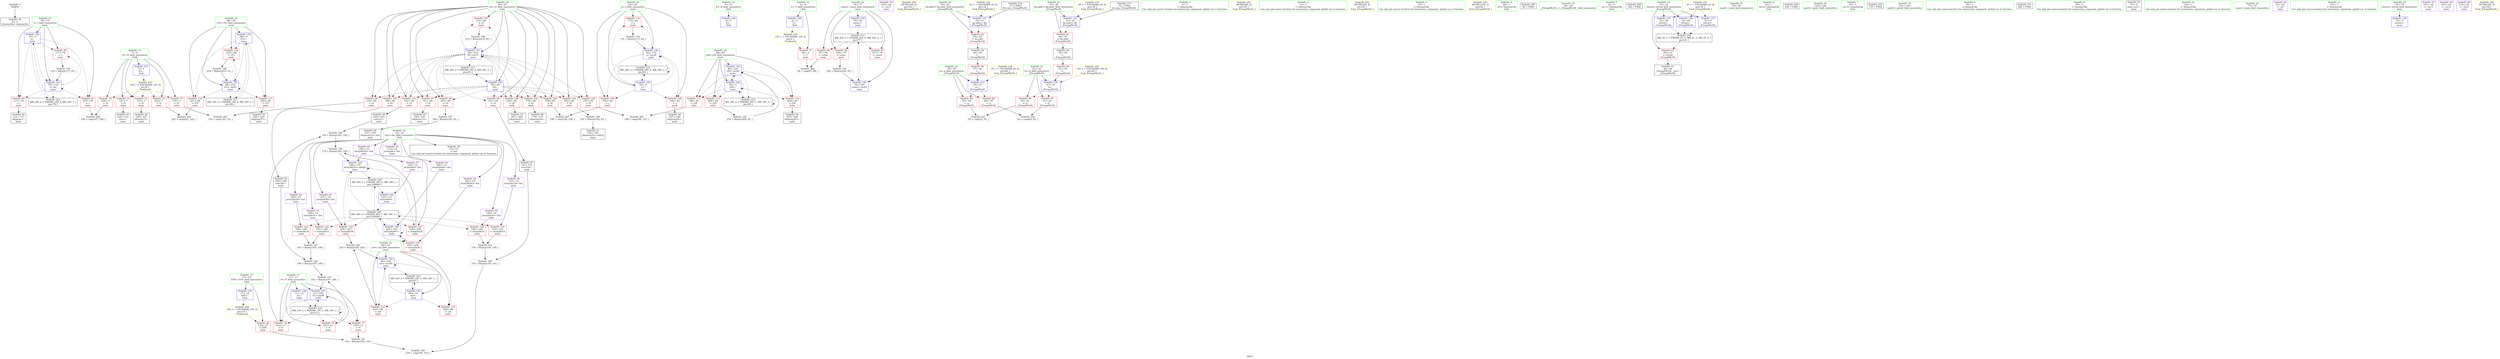 digraph "SVFG" {
	label="SVFG";

	Node0x55650f62bd00 [shape=record,color=grey,label="{NodeID: 0\nNullPtr}"];
	Node0x55650f62bd00 -> Node0x55650f64b6e0[style=solid];
	Node0x55650f64c1d0 [shape=record,color=red,label="{NodeID: 97\n141\<--80\n\<--i9\nmain\n}"];
	Node0x55650f64c1d0 -> Node0x55650f64be90[style=solid];
	Node0x55650f64ab30 [shape=record,color=green,label="{NodeID: 14\n9\<--10\nK\<--K_field_insensitive\nGlob }"];
	Node0x55650f64ab30 -> Node0x55650f6522a0[style=solid];
	Node0x55650f64fbe0 [shape=record,color=grey,label="{NodeID: 194\n190 = Binary(187, 189, )\n}"];
	Node0x55650f64fbe0 -> Node0x55650f64fa60[style=solid];
	Node0x55650f64cd30 [shape=record,color=red,label="{NodeID: 111\n196\<--84\n\<--j39\nmain\n}"];
	Node0x55650f64cd30 -> Node0x55650f6504e0[style=solid];
	Node0x55650f64b000 [shape=record,color=green,label="{NodeID: 28\n80\<--81\ni9\<--i9_field_insensitive\nmain\n}"];
	Node0x55650f64b000 -> Node0x55650f64c100[style=solid];
	Node0x55650f64b000 -> Node0x55650f64c1d0[style=solid];
	Node0x55650f64b000 -> Node0x55650f64c2a0[style=solid];
	Node0x55650f64b000 -> Node0x55650f64c370[style=solid];
	Node0x55650f64b000 -> Node0x55650f64c440[style=solid];
	Node0x55650f64b000 -> Node0x55650f64c510[style=solid];
	Node0x55650f64b000 -> Node0x55650f64c5e0[style=solid];
	Node0x55650f64b000 -> Node0x55650f64c6b0[style=solid];
	Node0x55650f64b000 -> Node0x55650f64c780[style=solid];
	Node0x55650f64b000 -> Node0x55650f64c850[style=solid];
	Node0x55650f64b000 -> Node0x55650f64c920[style=solid];
	Node0x55650f64b000 -> Node0x55650f64c9f0[style=solid];
	Node0x55650f64b000 -> Node0x55650f652f60[style=solid];
	Node0x55650f64b000 -> Node0x55650f6535e0[style=solid];
	Node0x55650f651fd0 [shape=record,color=red,label="{NodeID: 125\n228\<--227\n\<--arrayidx58\nmain\n}"];
	Node0x55650f651fd0 -> Node0x55650f6554a0[style=solid];
	Node0x55650f64bc20 [shape=record,color=black,label="{NodeID: 42\n112\<--111\nidxprom\<--\nmain\n}"];
	Node0x55650f652c20 [shape=record,color=blue,label="{NodeID: 139\n76\<--65\ncases\<--\nmain\n}"];
	Node0x55650f652c20 -> Node0x55650f660990[style=dashed];
	Node0x55650f64d7a0 [shape=record,color=purple,label="{NodeID: 56\n113\<--14\narrayidx\<--list\nmain\n}"];
	Node0x55650f668030 [shape=record,color=yellow,style=double,label="{NodeID: 236\n12V_1 = ENCHI(MR_12V_0)\npts\{6 \}\nFun[main]}"];
	Node0x55650f668030 -> Node0x55650f64e3d0[style=dashed];
	Node0x55650f653780 [shape=record,color=blue,label="{NodeID: 153\n88\<--5\ni53\<--\nmain\n}"];
	Node0x55650f653780 -> Node0x55650f651880[style=dashed];
	Node0x55650f653780 -> Node0x55650f651950[style=dashed];
	Node0x55650f653780 -> Node0x55650f651a20[style=dashed];
	Node0x55650f653780 -> Node0x55650f653920[style=dashed];
	Node0x55650f653780 -> Node0x55650f662790[style=dashed];
	Node0x55650f64e300 [shape=record,color=purple,label="{NodeID: 70\n239\<--26\n\<--.str.3\nmain\n}"];
	Node0x55650f6696e0 [shape=record,color=yellow,style=double,label="{NodeID: 250\nRETMU(4V_2)\npts\{36 \}\nFun[_Z3cmpPKvS0_]}"];
	Node0x55650f64ee60 [shape=record,color=red,label="{NodeID: 84\n53\<--39\n\<--a\n_Z3cmpPKvS0_\n}"];
	Node0x55650f64ee60 -> Node0x55650f658130[style=solid];
	Node0x55650f63de90 [shape=record,color=green,label="{NodeID: 1\n5\<--1\n\<--dummyObj\nCan only get source location for instruction, argument, global var or function.}"];
	Node0x55650f64c2a0 [shape=record,color=red,label="{NodeID: 98\n145\<--80\n\<--i9\nmain\n}"];
	Node0x55650f64c2a0 -> Node0x55650f655920[style=solid];
	Node0x55650f63dbe0 [shape=record,color=green,label="{NodeID: 15\n11\<--13\nP\<--P_field_insensitive\nGlob }"];
	Node0x55650f63dbe0 -> Node0x55650f64e8b0[style=solid];
	Node0x55650f63dbe0 -> Node0x55650f64e980[style=solid];
	Node0x55650f63dbe0 -> Node0x55650f64ea50[style=solid];
	Node0x55650f63dbe0 -> Node0x55650f6523a0[style=solid];
	Node0x55650f63dbe0 -> Node0x55650f6532a0[style=solid];
	Node0x55650f64fd60 [shape=record,color=grey,label="{NodeID: 195\n170 = Binary(169, 165, )\n}"];
	Node0x55650f64fd60 -> Node0x55650f653100[style=solid];
	Node0x55650f64ce00 [shape=record,color=red,label="{NodeID: 112\n204\<--84\n\<--j39\nmain\n}"];
	Node0x55650f64ce00 -> Node0x55650f64d600[style=solid];
	Node0x55650f64b0d0 [shape=record,color=green,label="{NodeID: 29\n82\<--83\nj\<--j_field_insensitive\nmain\n}"];
	Node0x55650f64b0d0 -> Node0x55650f64cac0[style=solid];
	Node0x55650f64b0d0 -> Node0x55650f64cb90[style=solid];
	Node0x55650f64b0d0 -> Node0x55650f64cc60[style=solid];
	Node0x55650f64b0d0 -> Node0x55650f653030[style=solid];
	Node0x55650f64b0d0 -> Node0x55650f6531d0[style=solid];
	Node0x55650f6520a0 [shape=record,color=blue,label="{NodeID: 126\n4\<--5\nT\<--\nGlob }"];
	Node0x55650f6520a0 -> Node0x55650f668030[style=dashed];
	Node0x55650f64bcf0 [shape=record,color=black,label="{NodeID: 43\n122\<--121\nconv\<--\nmain\n}"];
	Node0x55650f652cf0 [shape=record,color=blue,label="{NodeID: 140\n78\<--5\ni\<--\nmain\n}"];
	Node0x55650f652cf0 -> Node0x55650f64f5b0[style=dashed];
	Node0x55650f652cf0 -> Node0x55650f64f680[style=dashed];
	Node0x55650f652cf0 -> Node0x55650f64f750[style=dashed];
	Node0x55650f652cf0 -> Node0x55650f652dc0[style=dashed];
	Node0x55650f652cf0 -> Node0x55650f660e90[style=dashed];
	Node0x55650f64d870 [shape=record,color=purple,label="{NodeID: 57\n129\<--14\narrayidx8\<--list\nmain\n}"];
	Node0x55650f64d870 -> Node0x55650f652e90[style=solid];
	Node0x55650f668140 [shape=record,color=yellow,style=double,label="{NodeID: 237\n14V_1 = ENCHI(MR_14V_0)\npts\{8 \}\nFun[main]}"];
	Node0x55650f668140 -> Node0x55650f64e4a0[style=dashed];
	Node0x55650f668140 -> Node0x55650f64e570[style=dashed];
	Node0x55650f668140 -> Node0x55650f64e640[style=dashed];
	Node0x55650f668140 -> Node0x55650f64e710[style=dashed];
	Node0x55650f668140 -> Node0x55650f64e7e0[style=dashed];
	Node0x55650f653850 [shape=record,color=blue,label="{NodeID: 154\n86\<--230\nsol\<--mul59\nmain\n}"];
	Node0x55650f653850 -> Node0x55650f64cfa0[style=dashed];
	Node0x55650f653850 -> Node0x55650f64d070[style=dashed];
	Node0x55650f653850 -> Node0x55650f653850[style=dashed];
	Node0x55650f653850 -> Node0x55650f662290[style=dashed];
	Node0x55650f64e3d0 [shape=record,color=red,label="{NodeID: 71\n98\<--4\n\<--T\nmain\n}"];
	Node0x55650f64e3d0 -> Node0x55650f658430[style=solid];
	Node0x55650f6697c0 [shape=record,color=yellow,style=double,label="{NodeID: 251\nRETMU(6V_2)\npts\{38 \}\nFun[_Z3cmpPKvS0_]}"];
	Node0x55650f64ef30 [shape=record,color=red,label="{NodeID: 85\n60\<--39\n\<--a\n_Z3cmpPKvS0_\n}"];
	Node0x55650f64ef30 -> Node0x55650f6582b0[style=solid];
	Node0x55650f64a650 [shape=record,color=green,label="{NodeID: 2\n12\<--1\n\<--dummyObj\nCan only get source location for instruction, argument, global var or function.}"];
	Node0x55650f6551a0 [shape=record,color=grey,label="{NodeID: 182\n210 = Binary(209, 65, )\n}"];
	Node0x55650f6551a0 -> Node0x55650f653510[style=solid];
	Node0x55650f64c370 [shape=record,color=red,label="{NodeID: 99\n151\<--80\n\<--i9\nmain\n}"];
	Node0x55650f64c370 -> Node0x55650f64c030[style=solid];
	Node0x55650f63dcb0 [shape=record,color=green,label="{NodeID: 16\n14\<--16\nlist\<--list_field_insensitive\nGlob }"];
	Node0x55650f63dcb0 -> Node0x55650f64b8b0[style=solid];
	Node0x55650f63dcb0 -> Node0x55650f64d7a0[style=solid];
	Node0x55650f63dcb0 -> Node0x55650f64d870[style=solid];
	Node0x55650f63dcb0 -> Node0x55650f64d940[style=solid];
	Node0x55650f63dcb0 -> Node0x55650f64da10[style=solid];
	Node0x55650f63dcb0 -> Node0x55650f64dae0[style=solid];
	Node0x55650f63dcb0 -> Node0x55650f64dbb0[style=solid];
	Node0x55650f63dcb0 -> Node0x55650f64dc80[style=solid];
	Node0x55650f63dcb0 -> Node0x55650f64dd50[style=solid];
	Node0x55650f63dcb0 -> Node0x55650f64de20[style=solid];
	Node0x55650f63dcb0 -> Node0x55650f64def0[style=solid];
	Node0x55650f64fee0 [shape=record,color=grey,label="{NodeID: 196\n183 = Binary(182, 65, )\n}"];
	Node0x55650f64fee0 -> Node0x55650f64d390[style=solid];
	Node0x55650f64ced0 [shape=record,color=red,label="{NodeID: 113\n209\<--84\n\<--j39\nmain\n}"];
	Node0x55650f64ced0 -> Node0x55650f6551a0[style=solid];
	Node0x55650f64b1a0 [shape=record,color=green,label="{NodeID: 30\n84\<--85\nj39\<--j39_field_insensitive\nmain\n}"];
	Node0x55650f64b1a0 -> Node0x55650f64cd30[style=solid];
	Node0x55650f64b1a0 -> Node0x55650f64ce00[style=solid];
	Node0x55650f64b1a0 -> Node0x55650f64ced0[style=solid];
	Node0x55650f64b1a0 -> Node0x55650f653370[style=solid];
	Node0x55650f64b1a0 -> Node0x55650f653510[style=solid];
	Node0x55650f660490 [shape=record,color=black,label="{NodeID: 210\nMR_16V_2 = PHI(MR_16V_3, MR_16V_1, )\npts\{13 \}\n}"];
	Node0x55650f660490 -> Node0x55650f64e8b0[style=dashed];
	Node0x55650f660490 -> Node0x55650f64e980[style=dashed];
	Node0x55650f660490 -> Node0x55650f64ea50[style=dashed];
	Node0x55650f660490 -> Node0x55650f6532a0[style=dashed];
	Node0x55650f660490 -> Node0x55650f660490[style=dashed];
	Node0x55650f6521a0 [shape=record,color=blue,label="{NodeID: 127\n7\<--5\nN\<--\nGlob }"];
	Node0x55650f6521a0 -> Node0x55650f668140[style=dashed];
	Node0x55650f64bdc0 [shape=record,color=black,label="{NodeID: 44\n128\<--127\nidxprom7\<--\nmain\n}"];
	Node0x55650f652dc0 [shape=record,color=blue,label="{NodeID: 141\n78\<--118\ni\<--inc\nmain\n}"];
	Node0x55650f652dc0 -> Node0x55650f64f5b0[style=dashed];
	Node0x55650f652dc0 -> Node0x55650f64f680[style=dashed];
	Node0x55650f652dc0 -> Node0x55650f64f750[style=dashed];
	Node0x55650f652dc0 -> Node0x55650f652dc0[style=dashed];
	Node0x55650f652dc0 -> Node0x55650f660e90[style=dashed];
	Node0x55650f64d940 [shape=record,color=purple,label="{NodeID: 58\n143\<--14\narrayidx14\<--list\nmain\n}"];
	Node0x55650f64d940 -> Node0x55650f651af0[style=solid];
	Node0x55650f653920 [shape=record,color=blue,label="{NodeID: 155\n88\<--234\ni53\<--inc61\nmain\n}"];
	Node0x55650f653920 -> Node0x55650f651880[style=dashed];
	Node0x55650f653920 -> Node0x55650f651950[style=dashed];
	Node0x55650f653920 -> Node0x55650f651a20[style=dashed];
	Node0x55650f653920 -> Node0x55650f653920[style=dashed];
	Node0x55650f653920 -> Node0x55650f662790[style=dashed];
	Node0x55650f64e4a0 [shape=record,color=red,label="{NodeID: 72\n108\<--7\n\<--N\nmain\n}"];
	Node0x55650f64e4a0 -> Node0x55650f6585b0[style=solid];
	Node0x55650f6698a0 [shape=record,color=yellow,style=double,label="{NodeID: 252\nRETMU(8V_2)\npts\{40 \}\nFun[_Z3cmpPKvS0_]}"];
	Node0x55650f64f000 [shape=record,color=red,label="{NodeID: 86\n54\<--41\n\<--b\n_Z3cmpPKvS0_\n}"];
	Node0x55650f64f000 -> Node0x55650f658130[style=solid];
	Node0x55650f64a6e0 [shape=record,color=green,label="{NodeID: 3\n18\<--1\n\<--dummyObj\nCan only get source location for instruction, argument, global var or function.}"];
	Node0x55650f655320 [shape=record,color=grey,label="{NodeID: 183\n150 = Binary(144, 149, )\n}"];
	Node0x55650f655320 -> Node0x55650f655620[style=solid];
	Node0x55650f64c440 [shape=record,color=red,label="{NodeID: 100\n159\<--80\n\<--i9\nmain\n}"];
	Node0x55650f64c440 -> Node0x55650f658730[style=solid];
	Node0x55650f63dd80 [shape=record,color=green,label="{NodeID: 17\n17\<--19\nEPS\<--EPS_field_insensitive\nGlob }"];
	Node0x55650f63dd80 -> Node0x55650f64eb20[style=solid];
	Node0x55650f63dd80 -> Node0x55650f6524a0[style=solid];
	Node0x55650f650060 [shape=record,color=grey,label="{NodeID: 197\n187 = Binary(181, 186, )\n}"];
	Node0x55650f650060 -> Node0x55650f64fbe0[style=solid];
	Node0x55650f64cfa0 [shape=record,color=red,label="{NodeID: 114\n229\<--86\n\<--sol\nmain\n}"];
	Node0x55650f64cfa0 -> Node0x55650f6554a0[style=solid];
	Node0x55650f64b270 [shape=record,color=green,label="{NodeID: 31\n86\<--87\nsol\<--sol_field_insensitive\nmain\n}"];
	Node0x55650f64b270 -> Node0x55650f64cfa0[style=solid];
	Node0x55650f64b270 -> Node0x55650f64d070[style=solid];
	Node0x55650f64b270 -> Node0x55650f6536b0[style=solid];
	Node0x55650f64b270 -> Node0x55650f653850[style=solid];
	Node0x55650f660990 [shape=record,color=black,label="{NodeID: 211\nMR_22V_3 = PHI(MR_22V_4, MR_22V_2, )\npts\{77 \}\n}"];
	Node0x55650f660990 -> Node0x55650f64f340[style=dashed];
	Node0x55650f660990 -> Node0x55650f64f410[style=dashed];
	Node0x55650f660990 -> Node0x55650f64f4e0[style=dashed];
	Node0x55650f660990 -> Node0x55650f6539f0[style=dashed];
	Node0x55650f6522a0 [shape=record,color=blue,label="{NodeID: 128\n9\<--5\nK\<--\nGlob }"];
	Node0x55650f64be90 [shape=record,color=black,label="{NodeID: 45\n142\<--141\nidxprom13\<--\nmain\n}"];
	Node0x55650f652e90 [shape=record,color=blue,label="{NodeID: 142\n129\<--131\narrayidx8\<--\nmain\n}"];
	Node0x55650f652e90 -> Node0x55650f665490[style=dashed];
	Node0x55650f64da10 [shape=record,color=purple,label="{NodeID: 59\n148\<--14\narrayidx16\<--list\nmain\n}"];
	Node0x55650f64da10 -> Node0x55650f651bc0[style=solid];
	Node0x55650f668300 [shape=record,color=yellow,style=double,label="{NodeID: 239\n18V_1 = ENCHI(MR_18V_0)\npts\{19 \}\nFun[main]}"];
	Node0x55650f668300 -> Node0x55650f64eb20[style=dashed];
	Node0x55650f6539f0 [shape=record,color=blue,label="{NodeID: 156\n76\<--245\ncases\<--inc65\nmain\n}"];
	Node0x55650f6539f0 -> Node0x55650f660990[style=dashed];
	Node0x55650f64e570 [shape=record,color=red,label="{NodeID: 73\n121\<--7\n\<--N\nmain\n}"];
	Node0x55650f64e570 -> Node0x55650f64bcf0[style=solid];
	Node0x55650f669980 [shape=record,color=yellow,style=double,label="{NodeID: 253\nRETMU(10V_2)\npts\{42 \}\nFun[_Z3cmpPKvS0_]}"];
	Node0x55650f64f0d0 [shape=record,color=red,label="{NodeID: 87\n61\<--41\n\<--b\n_Z3cmpPKvS0_\n}"];
	Node0x55650f64f0d0 -> Node0x55650f6582b0[style=solid];
	Node0x55650f63eff0 [shape=record,color=green,label="{NodeID: 4\n20\<--1\n.str\<--dummyObj\nGlob }"];
	Node0x55650f675140 [shape=record,color=black,label="{NodeID: 267\n92 = PHI()\n}"];
	Node0x55650f6554a0 [shape=record,color=grey,label="{NodeID: 184\n230 = Binary(229, 228, )\n}"];
	Node0x55650f6554a0 -> Node0x55650f653850[style=solid];
	Node0x55650f64c510 [shape=record,color=red,label="{NodeID: 101\n163\<--80\n\<--i9\nmain\n}"];
	Node0x55650f64c510 -> Node0x55650f64d120[style=solid];
	Node0x55650f63f230 [shape=record,color=green,label="{NodeID: 18\n28\<--29\n_Z3cmpPKvS0_\<--_Z3cmpPKvS0__field_insensitive\n}"];
	Node0x55650f6501e0 [shape=record,color=grey,label="{NodeID: 198\n215 = Binary(214, 65, )\n}"];
	Node0x55650f6501e0 -> Node0x55650f6535e0[style=solid];
	Node0x55650f64d070 [shape=record,color=red,label="{NodeID: 115\n238\<--86\n\<--sol\nmain\n}"];
	Node0x55650f64b340 [shape=record,color=green,label="{NodeID: 32\n88\<--89\ni53\<--i53_field_insensitive\nmain\n}"];
	Node0x55650f64b340 -> Node0x55650f651880[style=solid];
	Node0x55650f64b340 -> Node0x55650f651950[style=solid];
	Node0x55650f64b340 -> Node0x55650f651a20[style=solid];
	Node0x55650f64b340 -> Node0x55650f653780[style=solid];
	Node0x55650f64b340 -> Node0x55650f653920[style=solid];
	Node0x55650f660e90 [shape=record,color=black,label="{NodeID: 212\nMR_24V_2 = PHI(MR_24V_4, MR_24V_1, )\npts\{79 \}\n}"];
	Node0x55650f660e90 -> Node0x55650f652cf0[style=dashed];
	Node0x55650f6523a0 [shape=record,color=blue,label="{NodeID: 129\n11\<--12\nP\<--\nGlob }"];
	Node0x55650f6523a0 -> Node0x55650f660490[style=dashed];
	Node0x55650f64bf60 [shape=record,color=black,label="{NodeID: 46\n147\<--146\nidxprom15\<--sub\nmain\n}"];
	Node0x55650f665490 [shape=record,color=black,label="{NodeID: 226\nMR_36V_4 = PHI(MR_36V_7, MR_36V_3, )\npts\{160000 \}\n}"];
	Node0x55650f665490 -> Node0x55650f651af0[style=dashed];
	Node0x55650f665490 -> Node0x55650f651bc0[style=dashed];
	Node0x55650f665490 -> Node0x55650f651c90[style=dashed];
	Node0x55650f665490 -> Node0x55650f651d60[style=dashed];
	Node0x55650f665490 -> Node0x55650f651e30[style=dashed];
	Node0x55650f665490 -> Node0x55650f651f00[style=dashed];
	Node0x55650f665490 -> Node0x55650f651fd0[style=dashed];
	Node0x55650f665490 -> Node0x55650f653100[style=dashed];
	Node0x55650f665490 -> Node0x55650f653440[style=dashed];
	Node0x55650f665490 -> Node0x55650f662c90[style=dashed];
	Node0x55650f665490 -> Node0x55650f665490[style=dashed];
	Node0x55650f652f60 [shape=record,color=blue,label="{NodeID: 143\n80\<--65\ni9\<--\nmain\n}"];
	Node0x55650f652f60 -> Node0x55650f64c100[style=dashed];
	Node0x55650f652f60 -> Node0x55650f64c1d0[style=dashed];
	Node0x55650f652f60 -> Node0x55650f64c2a0[style=dashed];
	Node0x55650f652f60 -> Node0x55650f64c370[style=dashed];
	Node0x55650f652f60 -> Node0x55650f64c440[style=dashed];
	Node0x55650f652f60 -> Node0x55650f64c510[style=dashed];
	Node0x55650f652f60 -> Node0x55650f64c5e0[style=dashed];
	Node0x55650f652f60 -> Node0x55650f64c6b0[style=dashed];
	Node0x55650f652f60 -> Node0x55650f64c780[style=dashed];
	Node0x55650f652f60 -> Node0x55650f64c850[style=dashed];
	Node0x55650f652f60 -> Node0x55650f64c920[style=dashed];
	Node0x55650f652f60 -> Node0x55650f64c9f0[style=dashed];
	Node0x55650f652f60 -> Node0x55650f6535e0[style=dashed];
	Node0x55650f652f60 -> Node0x55650f661390[style=dashed];
	Node0x55650f64dae0 [shape=record,color=purple,label="{NodeID: 60\n168\<--14\narrayidx25\<--list\nmain\n}"];
	Node0x55650f64dae0 -> Node0x55650f651c90[style=solid];
	Node0x55650f64dae0 -> Node0x55650f653100[style=solid];
	Node0x55650f64e640 [shape=record,color=red,label="{NodeID: 74\n127\<--7\n\<--N\nmain\n}"];
	Node0x55650f64e640 -> Node0x55650f64bdc0[style=solid];
	Node0x55650f64f1a0 [shape=record,color=red,label="{NodeID: 88\n47\<--46\n\<--\n_Z3cmpPKvS0_\n}"];
	Node0x55650f64f1a0 -> Node0x55650f652740[style=solid];
	Node0x55650f63f080 [shape=record,color=green,label="{NodeID: 5\n22\<--1\n.str.1\<--dummyObj\nGlob }"];
	Node0x55650f675240 [shape=record,color=black,label="{NodeID: 268\n102 = PHI()\n}"];
	Node0x55650f655620 [shape=record,color=grey,label="{NodeID: 185\n153 = Binary(150, 152, )\n}"];
	Node0x55650f655620 -> Node0x55650f650360[style=solid];
	Node0x55650f64c5e0 [shape=record,color=red,label="{NodeID: 102\n178\<--80\n\<--i9\nmain\n}"];
	Node0x55650f64c5e0 -> Node0x55650f64d2c0[style=solid];
	Node0x55650f63f330 [shape=record,color=green,label="{NodeID: 19\n33\<--34\nretval\<--retval_field_insensitive\n_Z3cmpPKvS0_\n}"];
	Node0x55650f63f330 -> Node0x55650f64ebf0[style=solid];
	Node0x55650f63f330 -> Node0x55650f6528e0[style=solid];
	Node0x55650f63f330 -> Node0x55650f6529b0[style=solid];
	Node0x55650f63f330 -> Node0x55650f652a80[style=solid];
	Node0x55650f650360 [shape=record,color=grey,label="{NodeID: 199\n154 = cmp(140, 153, )\n}"];
	Node0x55650f651880 [shape=record,color=red,label="{NodeID: 116\n221\<--88\n\<--i53\nmain\n}"];
	Node0x55650f651880 -> Node0x55650f657ff0[style=solid];
	Node0x55650f64b410 [shape=record,color=green,label="{NodeID: 33\n93\<--94\nscanf\<--scanf_field_insensitive\n}"];
	Node0x55650f661390 [shape=record,color=black,label="{NodeID: 213\nMR_26V_2 = PHI(MR_26V_4, MR_26V_1, )\npts\{81 \}\n}"];
	Node0x55650f661390 -> Node0x55650f652f60[style=dashed];
	Node0x55650f6524a0 [shape=record,color=blue,label="{NodeID: 130\n17\<--18\nEPS\<--\nGlob }"];
	Node0x55650f6524a0 -> Node0x55650f668300[style=dashed];
	Node0x55650f64c030 [shape=record,color=black,label="{NodeID: 47\n152\<--151\nconv18\<--\nmain\n}"];
	Node0x55650f64c030 -> Node0x55650f655620[style=solid];
	Node0x55650f653030 [shape=record,color=blue,label="{NodeID: 144\n82\<--5\nj\<--\nmain\n}"];
	Node0x55650f653030 -> Node0x55650f64cac0[style=dashed];
	Node0x55650f653030 -> Node0x55650f64cb90[style=dashed];
	Node0x55650f653030 -> Node0x55650f64cc60[style=dashed];
	Node0x55650f653030 -> Node0x55650f6531d0[style=dashed];
	Node0x55650f653030 -> Node0x55650f661890[style=dashed];
	Node0x55650f64dbb0 [shape=record,color=purple,label="{NodeID: 61\n180\<--14\narrayidx31\<--list\nmain\n}"];
	Node0x55650f64dbb0 -> Node0x55650f651d60[style=solid];
	Node0x55650f64e710 [shape=record,color=red,label="{NodeID: 75\n135\<--7\n\<--N\nmain\n}"];
	Node0x55650f64e710 -> Node0x55650f650660[style=solid];
	Node0x55650f64f270 [shape=record,color=red,label="{NodeID: 89\n51\<--50\n\<--\n_Z3cmpPKvS0_\n}"];
	Node0x55650f64f270 -> Node0x55650f652810[style=solid];
	Node0x55650f63f110 [shape=record,color=green,label="{NodeID: 6\n24\<--1\n.str.2\<--dummyObj\nGlob }"];
	Node0x55650f675760 [shape=record,color=black,label="{NodeID: 269\n104 = PHI()\n}"];
	Node0x55650f6557a0 [shape=record,color=grey,label="{NodeID: 186\n245 = Binary(244, 65, )\n}"];
	Node0x55650f6557a0 -> Node0x55650f6539f0[style=solid];
	Node0x55650f64c6b0 [shape=record,color=red,label="{NodeID: 103\n182\<--80\n\<--i9\nmain\n}"];
	Node0x55650f64c6b0 -> Node0x55650f64fee0[style=solid];
	Node0x55650f63f400 [shape=record,color=green,label="{NodeID: 20\n35\<--36\nka.addr\<--ka.addr_field_insensitive\n_Z3cmpPKvS0_\n}"];
	Node0x55650f63f400 -> Node0x55650f64ecc0[style=solid];
	Node0x55650f63f400 -> Node0x55650f6525a0[style=solid];
	Node0x55650f6504e0 [shape=record,color=grey,label="{NodeID: 200\n198 = cmp(196, 197, )\n}"];
	Node0x55650f651950 [shape=record,color=red,label="{NodeID: 117\n225\<--88\n\<--i53\nmain\n}"];
	Node0x55650f651950 -> Node0x55650f64d6d0[style=solid];
	Node0x55650f64b4e0 [shape=record,color=green,label="{NodeID: 34\n125\<--126\nqsort\<--qsort_field_insensitive\n}"];
	Node0x55650f661890 [shape=record,color=black,label="{NodeID: 214\nMR_28V_2 = PHI(MR_28V_6, MR_28V_1, )\npts\{83 \}\n}"];
	Node0x55650f661890 -> Node0x55650f653030[style=dashed];
	Node0x55650f661890 -> Node0x55650f661890[style=dashed];
	Node0x55650f6525a0 [shape=record,color=blue,label="{NodeID: 131\n35\<--31\nka.addr\<--ka\n_Z3cmpPKvS0_\n}"];
	Node0x55650f6525a0 -> Node0x55650f64ecc0[style=dashed];
	Node0x55650f64d120 [shape=record,color=black,label="{NodeID: 48\n164\<--163\nconv23\<--\nmain\n}"];
	Node0x55650f64d120 -> Node0x55650f655c20[style=solid];
	Node0x55650f653100 [shape=record,color=blue,label="{NodeID: 145\n168\<--170\narrayidx25\<--add26\nmain\n}"];
	Node0x55650f653100 -> Node0x55650f651c90[style=dashed];
	Node0x55650f653100 -> Node0x55650f651fd0[style=dashed];
	Node0x55650f653100 -> Node0x55650f653100[style=dashed];
	Node0x55650f653100 -> Node0x55650f662c90[style=dashed];
	Node0x55650f64dc80 [shape=record,color=purple,label="{NodeID: 62\n185\<--14\narrayidx34\<--list\nmain\n}"];
	Node0x55650f64dc80 -> Node0x55650f651e30[style=solid];
	Node0x55650f64e7e0 [shape=record,color=red,label="{NodeID: 76\n222\<--7\n\<--N\nmain\n}"];
	Node0x55650f64e7e0 -> Node0x55650f657ff0[style=solid];
	Node0x55650f64f340 [shape=record,color=red,label="{NodeID: 90\n97\<--76\n\<--cases\nmain\n}"];
	Node0x55650f64f340 -> Node0x55650f658430[style=solid];
	Node0x55650f62baf0 [shape=record,color=green,label="{NodeID: 7\n26\<--1\n.str.3\<--dummyObj\nGlob }"];
	Node0x55650f675860 [shape=record,color=black,label="{NodeID: 270\n115 = PHI()\n}"];
	Node0x55650f655920 [shape=record,color=grey,label="{NodeID: 187\n146 = Binary(145, 65, )\n}"];
	Node0x55650f655920 -> Node0x55650f64bf60[style=solid];
	Node0x55650f64c780 [shape=record,color=red,label="{NodeID: 104\n188\<--80\n\<--i9\nmain\n}"];
	Node0x55650f64c780 -> Node0x55650f64d460[style=solid];
	Node0x55650f63f4d0 [shape=record,color=green,label="{NodeID: 21\n37\<--38\nkb.addr\<--kb.addr_field_insensitive\n_Z3cmpPKvS0_\n}"];
	Node0x55650f63f4d0 -> Node0x55650f64ed90[style=solid];
	Node0x55650f63f4d0 -> Node0x55650f652670[style=solid];
	Node0x55650f650660 [shape=record,color=grey,label="{NodeID: 201\n136 = cmp(134, 135, )\n}"];
	Node0x55650f651a20 [shape=record,color=red,label="{NodeID: 118\n233\<--88\n\<--i53\nmain\n}"];
	Node0x55650f651a20 -> Node0x55650f655aa0[style=solid];
	Node0x55650f64b5e0 [shape=record,color=green,label="{NodeID: 35\n241\<--242\nprintf\<--printf_field_insensitive\n}"];
	Node0x55650f661d90 [shape=record,color=black,label="{NodeID: 215\nMR_30V_2 = PHI(MR_30V_3, MR_30V_1, )\npts\{85 \}\n}"];
	Node0x55650f661d90 -> Node0x55650f653370[style=dashed];
	Node0x55650f661d90 -> Node0x55650f661d90[style=dashed];
	Node0x55650f652670 [shape=record,color=blue,label="{NodeID: 132\n37\<--32\nkb.addr\<--kb\n_Z3cmpPKvS0_\n}"];
	Node0x55650f652670 -> Node0x55650f64ed90[style=dashed];
	Node0x55650f64d1f0 [shape=record,color=black,label="{NodeID: 49\n167\<--166\nidxprom24\<--\nmain\n}"];
	Node0x55650f6531d0 [shape=record,color=blue,label="{NodeID: 146\n82\<--174\nj\<--inc28\nmain\n}"];
	Node0x55650f6531d0 -> Node0x55650f64cac0[style=dashed];
	Node0x55650f6531d0 -> Node0x55650f64cb90[style=dashed];
	Node0x55650f6531d0 -> Node0x55650f64cc60[style=dashed];
	Node0x55650f6531d0 -> Node0x55650f6531d0[style=dashed];
	Node0x55650f6531d0 -> Node0x55650f661890[style=dashed];
	Node0x55650f64dd50 [shape=record,color=purple,label="{NodeID: 63\n202\<--14\narrayidx44\<--list\nmain\n}"];
	Node0x55650f64dd50 -> Node0x55650f651f00[style=solid];
	Node0x55650f64e8b0 [shape=record,color=red,label="{NodeID: 77\n138\<--11\n\<--P\nmain\n}"];
	Node0x55650f64e8b0 -> Node0x55650f655f20[style=solid];
	Node0x55650f64f410 [shape=record,color=red,label="{NodeID: 91\n237\<--76\n\<--cases\nmain\n}"];
	Node0x55650f62bb80 [shape=record,color=green,label="{NodeID: 8\n58\<--1\n\<--dummyObj\nCan only get source location for instruction, argument, global var or function.}"];
	Node0x55650f675960 [shape=record,color=black,label="{NodeID: 271\n240 = PHI()\n}"];
	Node0x55650f655aa0 [shape=record,color=grey,label="{NodeID: 188\n234 = Binary(233, 65, )\n}"];
	Node0x55650f655aa0 -> Node0x55650f653920[style=solid];
	Node0x55650f64c850 [shape=record,color=red,label="{NodeID: 105\n197\<--80\n\<--i9\nmain\n}"];
	Node0x55650f64c850 -> Node0x55650f6504e0[style=solid];
	Node0x55650f63f5a0 [shape=record,color=green,label="{NodeID: 22\n39\<--40\na\<--a_field_insensitive\n_Z3cmpPKvS0_\n}"];
	Node0x55650f63f5a0 -> Node0x55650f64ee60[style=solid];
	Node0x55650f63f5a0 -> Node0x55650f64ef30[style=solid];
	Node0x55650f63f5a0 -> Node0x55650f652740[style=solid];
	Node0x55650f657ff0 [shape=record,color=grey,label="{NodeID: 202\n223 = cmp(221, 222, )\n}"];
	Node0x55650f651af0 [shape=record,color=red,label="{NodeID: 119\n144\<--143\n\<--arrayidx14\nmain\n}"];
	Node0x55650f651af0 -> Node0x55650f655320[style=solid];
	Node0x55650f64b6e0 [shape=record,color=black,label="{NodeID: 36\n2\<--3\ndummyVal\<--dummyVal\n}"];
	Node0x55650f662290 [shape=record,color=black,label="{NodeID: 216\nMR_32V_2 = PHI(MR_32V_4, MR_32V_1, )\npts\{87 \}\n}"];
	Node0x55650f662290 -> Node0x55650f6536b0[style=dashed];
	Node0x55650f652740 [shape=record,color=blue,label="{NodeID: 133\n39\<--47\na\<--\n_Z3cmpPKvS0_\n}"];
	Node0x55650f652740 -> Node0x55650f64ee60[style=dashed];
	Node0x55650f652740 -> Node0x55650f64ef30[style=dashed];
	Node0x55650f64d2c0 [shape=record,color=black,label="{NodeID: 50\n179\<--178\nidxprom30\<--\nmain\n}"];
	Node0x55650f6532a0 [shape=record,color=blue,label="{NodeID: 147\n11\<--192\nP\<--sub38\nmain\n}"];
	Node0x55650f6532a0 -> Node0x55650f64e8b0[style=dashed];
	Node0x55650f6532a0 -> Node0x55650f64e980[style=dashed];
	Node0x55650f6532a0 -> Node0x55650f64ea50[style=dashed];
	Node0x55650f6532a0 -> Node0x55650f6532a0[style=dashed];
	Node0x55650f6532a0 -> Node0x55650f660490[style=dashed];
	Node0x55650f64de20 [shape=record,color=purple,label="{NodeID: 64\n206\<--14\narrayidx46\<--list\nmain\n}"];
	Node0x55650f64de20 -> Node0x55650f653440[style=solid];
	Node0x55650f64e980 [shape=record,color=red,label="{NodeID: 78\n162\<--11\n\<--P\nmain\n}"];
	Node0x55650f64e980 -> Node0x55650f655c20[style=solid];
	Node0x55650f64f4e0 [shape=record,color=red,label="{NodeID: 92\n244\<--76\n\<--cases\nmain\n}"];
	Node0x55650f64f4e0 -> Node0x55650f6557a0[style=solid];
	Node0x55650f62bc10 [shape=record,color=green,label="{NodeID: 9\n65\<--1\n\<--dummyObj\nCan only get source location for instruction, argument, global var or function.}"];
	Node0x55650f675a60 [shape=record,color=black,label="{NodeID: 272\n31 = PHI()\n0th arg _Z3cmpPKvS0_ }"];
	Node0x55650f675a60 -> Node0x55650f6525a0[style=solid];
	Node0x55650f655c20 [shape=record,color=grey,label="{NodeID: 189\n165 = Binary(162, 164, )\n}"];
	Node0x55650f655c20 -> Node0x55650f64fd60[style=solid];
	Node0x55650f64c920 [shape=record,color=red,label="{NodeID: 106\n200\<--80\n\<--i9\nmain\n}"];
	Node0x55650f64c920 -> Node0x55650f64d530[style=solid];
	Node0x55650f63f670 [shape=record,color=green,label="{NodeID: 23\n41\<--42\nb\<--b_field_insensitive\n_Z3cmpPKvS0_\n}"];
	Node0x55650f63f670 -> Node0x55650f64f000[style=solid];
	Node0x55650f63f670 -> Node0x55650f64f0d0[style=solid];
	Node0x55650f63f670 -> Node0x55650f652810[style=solid];
	Node0x55650f658130 [shape=record,color=grey,label="{NodeID: 203\n55 = cmp(53, 54, )\n}"];
	Node0x55650f651bc0 [shape=record,color=red,label="{NodeID: 120\n149\<--148\n\<--arrayidx16\nmain\n}"];
	Node0x55650f651bc0 -> Node0x55650f655320[style=solid];
	Node0x55650f64b7e0 [shape=record,color=black,label="{NodeID: 37\n73\<--5\nmain_ret\<--\nmain\n}"];
	Node0x55650f662790 [shape=record,color=black,label="{NodeID: 217\nMR_34V_2 = PHI(MR_34V_4, MR_34V_1, )\npts\{89 \}\n}"];
	Node0x55650f662790 -> Node0x55650f653780[style=dashed];
	Node0x55650f652810 [shape=record,color=blue,label="{NodeID: 134\n41\<--51\nb\<--\n_Z3cmpPKvS0_\n}"];
	Node0x55650f652810 -> Node0x55650f64f000[style=dashed];
	Node0x55650f652810 -> Node0x55650f64f0d0[style=dashed];
	Node0x55650f64d390 [shape=record,color=black,label="{NodeID: 51\n184\<--183\nidxprom33\<--sub32\nmain\n}"];
	Node0x55650f667190 [shape=record,color=yellow,style=double,label="{NodeID: 231\n2V_1 = ENCHI(MR_2V_0)\npts\{34 \}\nFun[_Z3cmpPKvS0_]}"];
	Node0x55650f667190 -> Node0x55650f6528e0[style=dashed];
	Node0x55650f667190 -> Node0x55650f6529b0[style=dashed];
	Node0x55650f667190 -> Node0x55650f652a80[style=dashed];
	Node0x55650f653370 [shape=record,color=blue,label="{NodeID: 148\n84\<--5\nj39\<--\nmain\n}"];
	Node0x55650f653370 -> Node0x55650f64cd30[style=dashed];
	Node0x55650f653370 -> Node0x55650f64ce00[style=dashed];
	Node0x55650f653370 -> Node0x55650f64ced0[style=dashed];
	Node0x55650f653370 -> Node0x55650f653370[style=dashed];
	Node0x55650f653370 -> Node0x55650f653510[style=dashed];
	Node0x55650f653370 -> Node0x55650f661d90[style=dashed];
	Node0x55650f64def0 [shape=record,color=purple,label="{NodeID: 65\n227\<--14\narrayidx58\<--list\nmain\n}"];
	Node0x55650f64def0 -> Node0x55650f651fd0[style=solid];
	Node0x55650f64ea50 [shape=record,color=red,label="{NodeID: 79\n191\<--11\n\<--P\nmain\n}"];
	Node0x55650f64ea50 -> Node0x55650f64fa60[style=solid];
	Node0x55650f64f5b0 [shape=record,color=red,label="{NodeID: 93\n107\<--78\n\<--i\nmain\n}"];
	Node0x55650f64f5b0 -> Node0x55650f6585b0[style=solid];
	Node0x55650f62bf00 [shape=record,color=green,label="{NodeID: 10\n124\<--1\n\<--dummyObj\nCan only get source location for instruction, argument, global var or function.}"];
	Node0x55650f675bc0 [shape=record,color=black,label="{NodeID: 273\n32 = PHI()\n1st arg _Z3cmpPKvS0_ }"];
	Node0x55650f675bc0 -> Node0x55650f652670[style=solid];
	Node0x55650f655da0 [shape=record,color=grey,label="{NodeID: 190\n118 = Binary(117, 65, )\n}"];
	Node0x55650f655da0 -> Node0x55650f652dc0[style=solid];
	Node0x55650f64c9f0 [shape=record,color=red,label="{NodeID: 107\n214\<--80\n\<--i9\nmain\n}"];
	Node0x55650f64c9f0 -> Node0x55650f6501e0[style=solid];
	Node0x55650f63f740 [shape=record,color=green,label="{NodeID: 24\n71\<--72\nmain\<--main_field_insensitive\n}"];
	Node0x55650f6582b0 [shape=record,color=grey,label="{NodeID: 204\n62 = cmp(60, 61, )\n}"];
	Node0x55650f651c90 [shape=record,color=red,label="{NodeID: 121\n169\<--168\n\<--arrayidx25\nmain\n}"];
	Node0x55650f651c90 -> Node0x55650f64fd60[style=solid];
	Node0x55650f64b8b0 [shape=record,color=black,label="{NodeID: 38\n15\<--14\n\<--list\nCan only get source location for instruction, argument, global var or function.}"];
	Node0x55650f662c90 [shape=record,color=black,label="{NodeID: 218\nMR_36V_2 = PHI(MR_36V_9, MR_36V_1, )\npts\{160000 \}\n}"];
	Node0x55650f662c90 -> Node0x55650f652e90[style=dashed];
	Node0x55650f6528e0 [shape=record,color=blue,label="{NodeID: 135\n33\<--58\nretval\<--\n_Z3cmpPKvS0_\n}"];
	Node0x55650f6528e0 -> Node0x55650f663190[style=dashed];
	Node0x55650f64d460 [shape=record,color=black,label="{NodeID: 52\n189\<--188\nconv36\<--\nmain\n}"];
	Node0x55650f64d460 -> Node0x55650f64fbe0[style=solid];
	Node0x55650f667cb0 [shape=record,color=yellow,style=double,label="{NodeID: 232\n4V_1 = ENCHI(MR_4V_0)\npts\{36 \}\nFun[_Z3cmpPKvS0_]}"];
	Node0x55650f667cb0 -> Node0x55650f6525a0[style=dashed];
	Node0x55650f653440 [shape=record,color=blue,label="{NodeID: 149\n206\<--203\narrayidx46\<--\nmain\n}"];
	Node0x55650f653440 -> Node0x55650f651f00[style=dashed];
	Node0x55650f653440 -> Node0x55650f653440[style=dashed];
	Node0x55650f653440 -> Node0x55650f665490[style=dashed];
	Node0x55650f64dfc0 [shape=record,color=purple,label="{NodeID: 66\n91\<--20\n\<--.str\nmain\n}"];
	Node0x55650f64eb20 [shape=record,color=red,label="{NodeID: 80\n139\<--17\n\<--EPS\nmain\n}"];
	Node0x55650f64eb20 -> Node0x55650f655f20[style=solid];
	Node0x55650f64f680 [shape=record,color=red,label="{NodeID: 94\n111\<--78\n\<--i\nmain\n}"];
	Node0x55650f64f680 -> Node0x55650f64bc20[style=solid];
	Node0x55650f62bfd0 [shape=record,color=green,label="{NodeID: 11\n131\<--1\n\<--dummyObj\nCan only get source location for instruction, argument, global var or function.}"];
	Node0x55650f655f20 [shape=record,color=grey,label="{NodeID: 191\n140 = Binary(138, 139, )\n}"];
	Node0x55650f655f20 -> Node0x55650f650360[style=solid];
	Node0x55650f64cac0 [shape=record,color=red,label="{NodeID: 108\n158\<--82\n\<--j\nmain\n}"];
	Node0x55650f64cac0 -> Node0x55650f658730[style=solid];
	Node0x55650f63f840 [shape=record,color=green,label="{NodeID: 25\n74\<--75\nretval\<--retval_field_insensitive\nmain\n}"];
	Node0x55650f63f840 -> Node0x55650f652b50[style=solid];
	Node0x55650f658430 [shape=record,color=grey,label="{NodeID: 205\n99 = cmp(97, 98, )\n}"];
	Node0x55650f651d60 [shape=record,color=red,label="{NodeID: 122\n181\<--180\n\<--arrayidx31\nmain\n}"];
	Node0x55650f651d60 -> Node0x55650f650060[style=solid];
	Node0x55650f64b9b0 [shape=record,color=black,label="{NodeID: 39\n46\<--45\n\<--\n_Z3cmpPKvS0_\n}"];
	Node0x55650f64b9b0 -> Node0x55650f64f1a0[style=solid];
	Node0x55650f663190 [shape=record,color=black,label="{NodeID: 219\nMR_2V_3 = PHI(MR_2V_5, MR_2V_2, MR_2V_4, )\npts\{34 \}\n}"];
	Node0x55650f663190 -> Node0x55650f64ebf0[style=dashed];
	Node0x55650f6529b0 [shape=record,color=blue,label="{NodeID: 136\n33\<--65\nretval\<--\n_Z3cmpPKvS0_\n}"];
	Node0x55650f6529b0 -> Node0x55650f663190[style=dashed];
	Node0x55650f64d530 [shape=record,color=black,label="{NodeID: 53\n201\<--200\nidxprom43\<--\nmain\n}"];
	Node0x55650f667d90 [shape=record,color=yellow,style=double,label="{NodeID: 233\n6V_1 = ENCHI(MR_6V_0)\npts\{38 \}\nFun[_Z3cmpPKvS0_]}"];
	Node0x55650f667d90 -> Node0x55650f652670[style=dashed];
	Node0x55650f653510 [shape=record,color=blue,label="{NodeID: 150\n84\<--210\nj39\<--inc48\nmain\n}"];
	Node0x55650f653510 -> Node0x55650f64cd30[style=dashed];
	Node0x55650f653510 -> Node0x55650f64ce00[style=dashed];
	Node0x55650f653510 -> Node0x55650f64ced0[style=dashed];
	Node0x55650f653510 -> Node0x55650f653370[style=dashed];
	Node0x55650f653510 -> Node0x55650f653510[style=dashed];
	Node0x55650f653510 -> Node0x55650f661d90[style=dashed];
	Node0x55650f64e090 [shape=record,color=purple,label="{NodeID: 67\n101\<--22\n\<--.str.1\nmain\n}"];
	Node0x55650f64ebf0 [shape=record,color=red,label="{NodeID: 81\n69\<--33\n\<--retval\n_Z3cmpPKvS0_\n}"];
	Node0x55650f64ebf0 -> Node0x55650f64bb50[style=solid];
	Node0x55650f64f750 [shape=record,color=red,label="{NodeID: 95\n117\<--78\n\<--i\nmain\n}"];
	Node0x55650f64f750 -> Node0x55650f655da0[style=solid];
	Node0x55650f64a990 [shape=record,color=green,label="{NodeID: 12\n4\<--6\nT\<--T_field_insensitive\nGlob }"];
	Node0x55650f64a990 -> Node0x55650f64e3d0[style=solid];
	Node0x55650f64a990 -> Node0x55650f6520a0[style=solid];
	Node0x55650f64f8e0 [shape=record,color=grey,label="{NodeID: 192\n174 = Binary(173, 65, )\n}"];
	Node0x55650f64f8e0 -> Node0x55650f6531d0[style=solid];
	Node0x55650f64cb90 [shape=record,color=red,label="{NodeID: 109\n166\<--82\n\<--j\nmain\n}"];
	Node0x55650f64cb90 -> Node0x55650f64d1f0[style=solid];
	Node0x55650f63f910 [shape=record,color=green,label="{NodeID: 26\n76\<--77\ncases\<--cases_field_insensitive\nmain\n}"];
	Node0x55650f63f910 -> Node0x55650f64f340[style=solid];
	Node0x55650f63f910 -> Node0x55650f64f410[style=solid];
	Node0x55650f63f910 -> Node0x55650f64f4e0[style=solid];
	Node0x55650f63f910 -> Node0x55650f652c20[style=solid];
	Node0x55650f63f910 -> Node0x55650f6539f0[style=solid];
	Node0x55650f6585b0 [shape=record,color=grey,label="{NodeID: 206\n109 = cmp(107, 108, )\n}"];
	Node0x55650f651e30 [shape=record,color=red,label="{NodeID: 123\n186\<--185\n\<--arrayidx34\nmain\n}"];
	Node0x55650f651e30 -> Node0x55650f650060[style=solid];
	Node0x55650f64ba80 [shape=record,color=black,label="{NodeID: 40\n50\<--49\n\<--\n_Z3cmpPKvS0_\n}"];
	Node0x55650f64ba80 -> Node0x55650f64f270[style=solid];
	Node0x55650f652a80 [shape=record,color=blue,label="{NodeID: 137\n33\<--5\nretval\<--\n_Z3cmpPKvS0_\n}"];
	Node0x55650f652a80 -> Node0x55650f663190[style=dashed];
	Node0x55650f64d600 [shape=record,color=black,label="{NodeID: 54\n205\<--204\nidxprom45\<--\nmain\n}"];
	Node0x55650f667e70 [shape=record,color=yellow,style=double,label="{NodeID: 234\n8V_1 = ENCHI(MR_8V_0)\npts\{40 \}\nFun[_Z3cmpPKvS0_]}"];
	Node0x55650f667e70 -> Node0x55650f652740[style=dashed];
	Node0x55650f6535e0 [shape=record,color=blue,label="{NodeID: 151\n80\<--215\ni9\<--inc51\nmain\n}"];
	Node0x55650f6535e0 -> Node0x55650f64c100[style=dashed];
	Node0x55650f6535e0 -> Node0x55650f64c1d0[style=dashed];
	Node0x55650f6535e0 -> Node0x55650f64c2a0[style=dashed];
	Node0x55650f6535e0 -> Node0x55650f64c370[style=dashed];
	Node0x55650f6535e0 -> Node0x55650f64c440[style=dashed];
	Node0x55650f6535e0 -> Node0x55650f64c510[style=dashed];
	Node0x55650f6535e0 -> Node0x55650f64c5e0[style=dashed];
	Node0x55650f6535e0 -> Node0x55650f64c6b0[style=dashed];
	Node0x55650f6535e0 -> Node0x55650f64c780[style=dashed];
	Node0x55650f6535e0 -> Node0x55650f64c850[style=dashed];
	Node0x55650f6535e0 -> Node0x55650f64c920[style=dashed];
	Node0x55650f6535e0 -> Node0x55650f64c9f0[style=dashed];
	Node0x55650f6535e0 -> Node0x55650f6535e0[style=dashed];
	Node0x55650f6535e0 -> Node0x55650f661390[style=dashed];
	Node0x55650f64e160 [shape=record,color=purple,label="{NodeID: 68\n103\<--24\n\<--.str.2\nmain\n}"];
	Node0x55650f64ecc0 [shape=record,color=red,label="{NodeID: 82\n45\<--35\n\<--ka.addr\n_Z3cmpPKvS0_\n}"];
	Node0x55650f64ecc0 -> Node0x55650f64b9b0[style=solid];
	Node0x55650f64c100 [shape=record,color=red,label="{NodeID: 96\n134\<--80\n\<--i9\nmain\n}"];
	Node0x55650f64c100 -> Node0x55650f650660[style=solid];
	Node0x55650f64aa60 [shape=record,color=green,label="{NodeID: 13\n7\<--8\nN\<--N_field_insensitive\nGlob }"];
	Node0x55650f64aa60 -> Node0x55650f64e4a0[style=solid];
	Node0x55650f64aa60 -> Node0x55650f64e570[style=solid];
	Node0x55650f64aa60 -> Node0x55650f64e640[style=solid];
	Node0x55650f64aa60 -> Node0x55650f64e710[style=solid];
	Node0x55650f64aa60 -> Node0x55650f64e7e0[style=solid];
	Node0x55650f64aa60 -> Node0x55650f6521a0[style=solid];
	Node0x55650f64fa60 [shape=record,color=grey,label="{NodeID: 193\n192 = Binary(191, 190, )\n}"];
	Node0x55650f64fa60 -> Node0x55650f6532a0[style=solid];
	Node0x55650f64cc60 [shape=record,color=red,label="{NodeID: 110\n173\<--82\n\<--j\nmain\n}"];
	Node0x55650f64cc60 -> Node0x55650f64f8e0[style=solid];
	Node0x55650f64af70 [shape=record,color=green,label="{NodeID: 27\n78\<--79\ni\<--i_field_insensitive\nmain\n}"];
	Node0x55650f64af70 -> Node0x55650f64f5b0[style=solid];
	Node0x55650f64af70 -> Node0x55650f64f680[style=solid];
	Node0x55650f64af70 -> Node0x55650f64f750[style=solid];
	Node0x55650f64af70 -> Node0x55650f652cf0[style=solid];
	Node0x55650f64af70 -> Node0x55650f652dc0[style=solid];
	Node0x55650f658730 [shape=record,color=grey,label="{NodeID: 207\n160 = cmp(158, 159, )\n}"];
	Node0x55650f651f00 [shape=record,color=red,label="{NodeID: 124\n203\<--202\n\<--arrayidx44\nmain\n}"];
	Node0x55650f651f00 -> Node0x55650f653440[style=solid];
	Node0x55650f64bb50 [shape=record,color=black,label="{NodeID: 41\n30\<--69\n_Z3cmpPKvS0__ret\<--\n_Z3cmpPKvS0_\n}"];
	Node0x55650f652b50 [shape=record,color=blue,label="{NodeID: 138\n74\<--5\nretval\<--\nmain\n}"];
	Node0x55650f64d6d0 [shape=record,color=black,label="{NodeID: 55\n226\<--225\nidxprom57\<--\nmain\n}"];
	Node0x55650f667f50 [shape=record,color=yellow,style=double,label="{NodeID: 235\n10V_1 = ENCHI(MR_10V_0)\npts\{42 \}\nFun[_Z3cmpPKvS0_]}"];
	Node0x55650f667f50 -> Node0x55650f652810[style=dashed];
	Node0x55650f6536b0 [shape=record,color=blue,label="{NodeID: 152\n86\<--131\nsol\<--\nmain\n}"];
	Node0x55650f6536b0 -> Node0x55650f64cfa0[style=dashed];
	Node0x55650f6536b0 -> Node0x55650f64d070[style=dashed];
	Node0x55650f6536b0 -> Node0x55650f653850[style=dashed];
	Node0x55650f6536b0 -> Node0x55650f662290[style=dashed];
	Node0x55650f64e230 [shape=record,color=purple,label="{NodeID: 69\n114\<--24\n\<--.str.2\nmain\n}"];
	Node0x55650f668bc0 [shape=record,color=yellow,style=double,label="{NodeID: 249\nRETMU(2V_3)\npts\{34 \}\nFun[_Z3cmpPKvS0_]}"];
	Node0x55650f64ed90 [shape=record,color=red,label="{NodeID: 83\n49\<--37\n\<--kb.addr\n_Z3cmpPKvS0_\n}"];
	Node0x55650f64ed90 -> Node0x55650f64ba80[style=solid];
}

